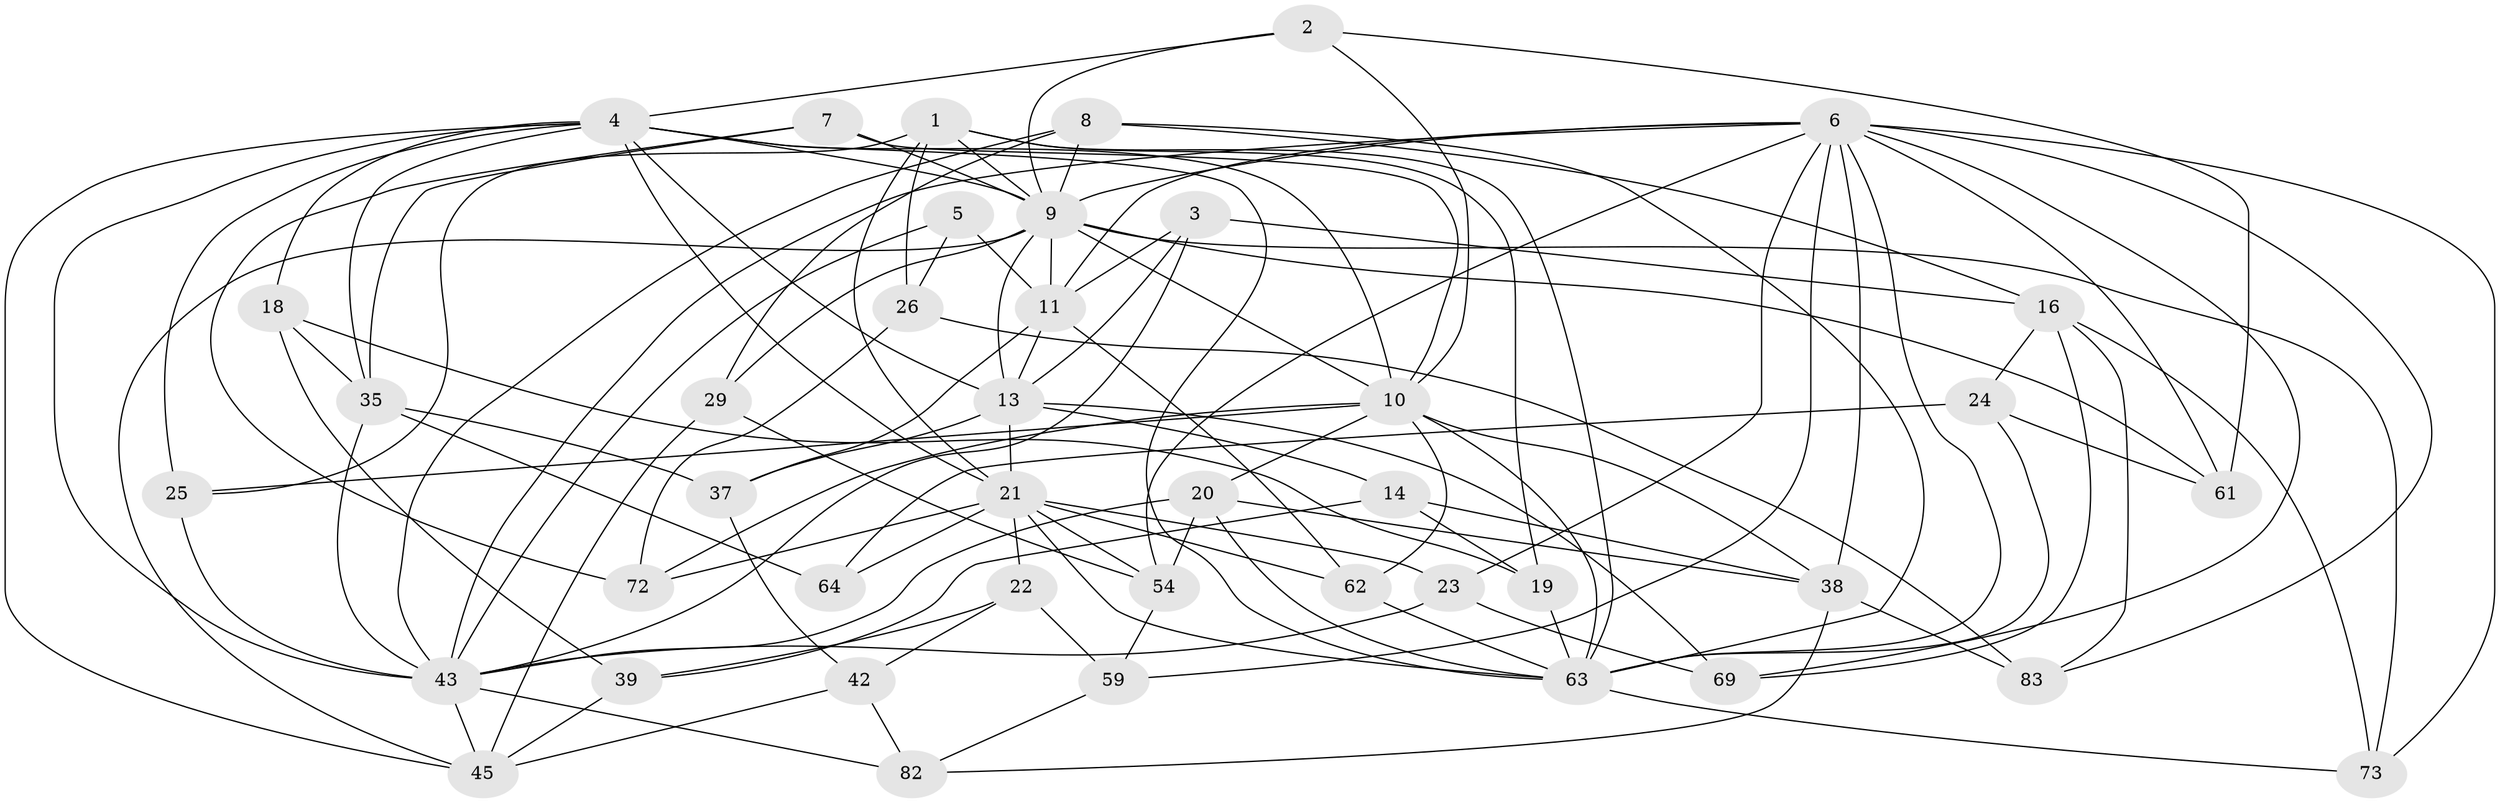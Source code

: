 // original degree distribution, {4: 1.0}
// Generated by graph-tools (version 1.1) at 2025/16/03/09/25 04:16:44]
// undirected, 42 vertices, 118 edges
graph export_dot {
graph [start="1"]
  node [color=gray90,style=filled];
  1 [super="+34"];
  2;
  3;
  4 [super="+48+17"];
  5;
  6 [super="+77+28"];
  7;
  8 [super="+40"];
  9 [super="+15+53"];
  10 [super="+12+58+49"];
  11 [super="+33+67"];
  13 [super="+44+57"];
  14;
  16 [super="+36"];
  18;
  19;
  20 [super="+55"];
  21 [super="+27+66+56"];
  22;
  23;
  24;
  25;
  26;
  29 [super="+46"];
  35 [super="+51"];
  37;
  38 [super="+79"];
  39;
  42;
  43 [super="+60+50"];
  45 [super="+70"];
  54 [super="+68"];
  59;
  61;
  62;
  63 [super="+84+75+71"];
  64;
  69;
  72;
  73;
  82;
  83;
  1 -- 25;
  1 -- 26;
  1 -- 21;
  1 -- 19;
  1 -- 9;
  1 -- 63;
  2 -- 61;
  2 -- 9;
  2 -- 10;
  2 -- 4;
  3 -- 13;
  3 -- 11;
  3 -- 16;
  3 -- 43;
  4 -- 18;
  4 -- 35;
  4 -- 10;
  4 -- 45;
  4 -- 9;
  4 -- 13 [weight=2];
  4 -- 25;
  4 -- 63;
  4 -- 21;
  4 -- 43;
  5 -- 26;
  5 -- 11 [weight=2];
  5 -- 43;
  6 -- 23;
  6 -- 9;
  6 -- 59;
  6 -- 61;
  6 -- 69;
  6 -- 38;
  6 -- 73;
  6 -- 11;
  6 -- 83;
  6 -- 54;
  6 -- 63;
  6 -- 43;
  7 -- 72;
  7 -- 35;
  7 -- 9;
  7 -- 10;
  8 -- 16;
  8 -- 29 [weight=2];
  8 -- 9;
  8 -- 63;
  8 -- 43;
  9 -- 11;
  9 -- 13 [weight=2];
  9 -- 29;
  9 -- 61;
  9 -- 73;
  9 -- 45;
  9 -- 10;
  10 -- 63;
  10 -- 38;
  10 -- 62;
  10 -- 20;
  10 -- 72;
  10 -- 25;
  11 -- 62;
  11 -- 37;
  11 -- 13;
  13 -- 69;
  13 -- 14;
  13 -- 37;
  13 -- 21;
  14 -- 38;
  14 -- 39;
  14 -- 19;
  16 -- 83;
  16 -- 73;
  16 -- 24;
  16 -- 69;
  18 -- 19;
  18 -- 39;
  18 -- 35;
  19 -- 63;
  20 -- 38;
  20 -- 54;
  20 -- 63;
  20 -- 43 [weight=2];
  21 -- 64 [weight=2];
  21 -- 62;
  21 -- 63 [weight=2];
  21 -- 22;
  21 -- 54;
  21 -- 23;
  21 -- 72;
  22 -- 59;
  22 -- 42;
  22 -- 39;
  23 -- 69;
  23 -- 43;
  24 -- 61;
  24 -- 64;
  24 -- 63;
  25 -- 43;
  26 -- 72;
  26 -- 83;
  29 -- 45;
  29 -- 54 [weight=2];
  35 -- 64;
  35 -- 37;
  35 -- 43;
  37 -- 42;
  38 -- 82;
  38 -- 83;
  39 -- 45;
  42 -- 45;
  42 -- 82;
  43 -- 45;
  43 -- 82;
  54 -- 59;
  59 -- 82;
  62 -- 63;
  63 -- 73;
}
